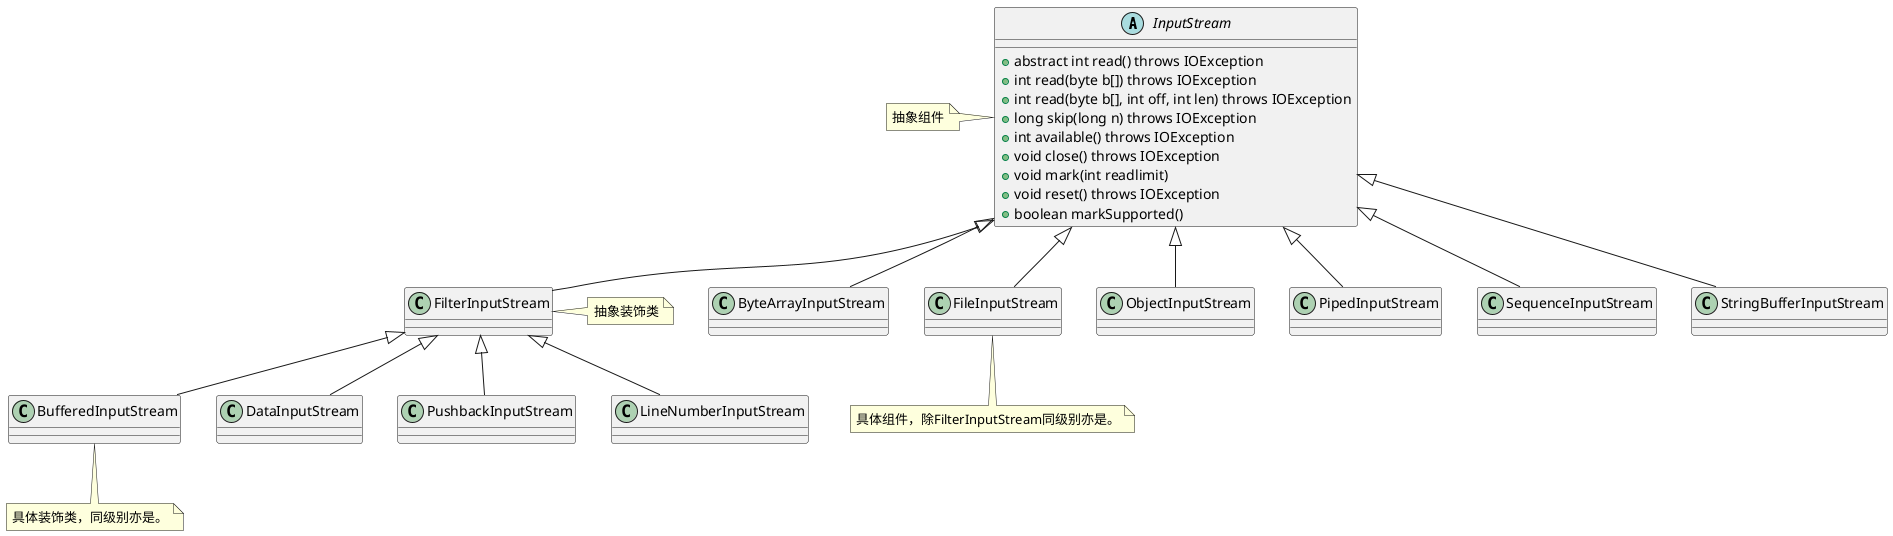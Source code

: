 @startuml
' 定义抽象类 InputStream
abstract class InputStream {
    +abstract int read() throws IOException
    +int read(byte b[]) throws IOException
    +int read(byte b[], int off, int len) throws IOException
    +long skip(long n) throws IOException
    +int available() throws IOException
    +void close() throws IOException
    +void mark(int readlimit)
    +void reset() throws IOException
    +boolean markSupported()
}

note left: 抽象组件

' 子类实现
class ByteArrayInputStream
class FilterInputStream
note  right: 抽象装饰类
class BufferedInputStream
note  bottom: 具体装饰类，同级别亦是。
class DataInputStream
class PushbackInputStream
class FileInputStream
note  bottom: 具体组件，除FilterInputStream同级别亦是。
class ObjectInputStream
class PipedInputStream
class SequenceInputStream
class StringBufferInputStream

' 继承关系
InputStream <|-- ByteArrayInputStream
InputStream <|-- FilterInputStream
FilterInputStream <|--  BufferedInputStream
FilterInputStream  <|-- DataInputStream
FilterInputStream  <|-- PushbackInputStream
FilterInputStream <|--  LineNumberInputStream
InputStream  <|-- FileInputStream
InputStream  <|-- ObjectInputStream
InputStream  <|-- PipedInputStream
InputStream  <|-- SequenceInputStream
InputStream  <|-- StringBufferInputStream

@enduml
